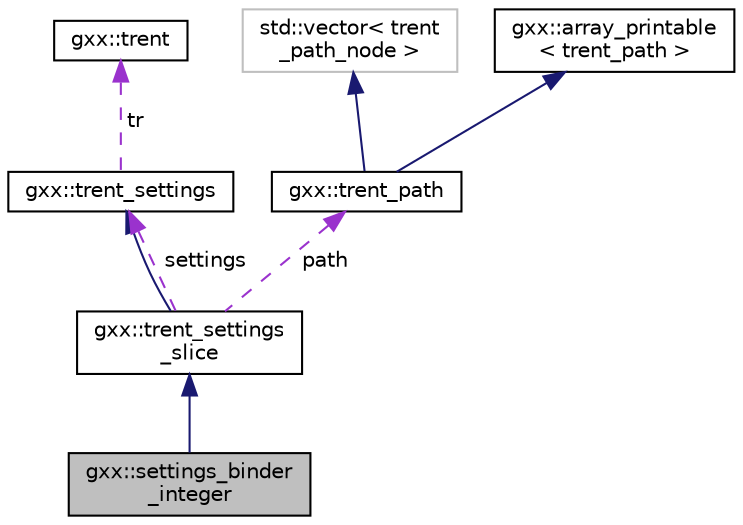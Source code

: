 digraph "gxx::settings_binder_integer"
{
  edge [fontname="Helvetica",fontsize="10",labelfontname="Helvetica",labelfontsize="10"];
  node [fontname="Helvetica",fontsize="10",shape=record];
  Node1 [label="gxx::settings_binder\l_integer",height=0.2,width=0.4,color="black", fillcolor="grey75", style="filled", fontcolor="black"];
  Node2 -> Node1 [dir="back",color="midnightblue",fontsize="10",style="solid",fontname="Helvetica"];
  Node2 [label="gxx::trent_settings\l_slice",height=0.2,width=0.4,color="black", fillcolor="white", style="filled",URL="$structgxx_1_1trent__settings__slice.html"];
  Node3 -> Node2 [dir="back",color="midnightblue",fontsize="10",style="solid",fontname="Helvetica"];
  Node3 [label="gxx::trent_settings",height=0.2,width=0.4,color="black", fillcolor="white", style="filled",URL="$structgxx_1_1trent__settings.html"];
  Node4 -> Node3 [dir="back",color="darkorchid3",fontsize="10",style="dashed",label=" tr" ,fontname="Helvetica"];
  Node4 [label="gxx::trent",height=0.2,width=0.4,color="black", fillcolor="white", style="filled",URL="$classgxx_1_1trent.html"];
  Node3 -> Node2 [dir="back",color="darkorchid3",fontsize="10",style="dashed",label=" settings" ,fontname="Helvetica"];
  Node5 -> Node2 [dir="back",color="darkorchid3",fontsize="10",style="dashed",label=" path" ,fontname="Helvetica"];
  Node5 [label="gxx::trent_path",height=0.2,width=0.4,color="black", fillcolor="white", style="filled",URL="$structgxx_1_1trent__path.html"];
  Node6 -> Node5 [dir="back",color="midnightblue",fontsize="10",style="solid",fontname="Helvetica"];
  Node6 [label="std::vector\< trent\l_path_node \>",height=0.2,width=0.4,color="grey75", fillcolor="white", style="filled"];
  Node7 -> Node5 [dir="back",color="midnightblue",fontsize="10",style="solid",fontname="Helvetica"];
  Node7 [label="gxx::array_printable\l\< trent_path \>",height=0.2,width=0.4,color="black", fillcolor="white", style="filled",URL="$classgxx_1_1array__printable.html"];
}
